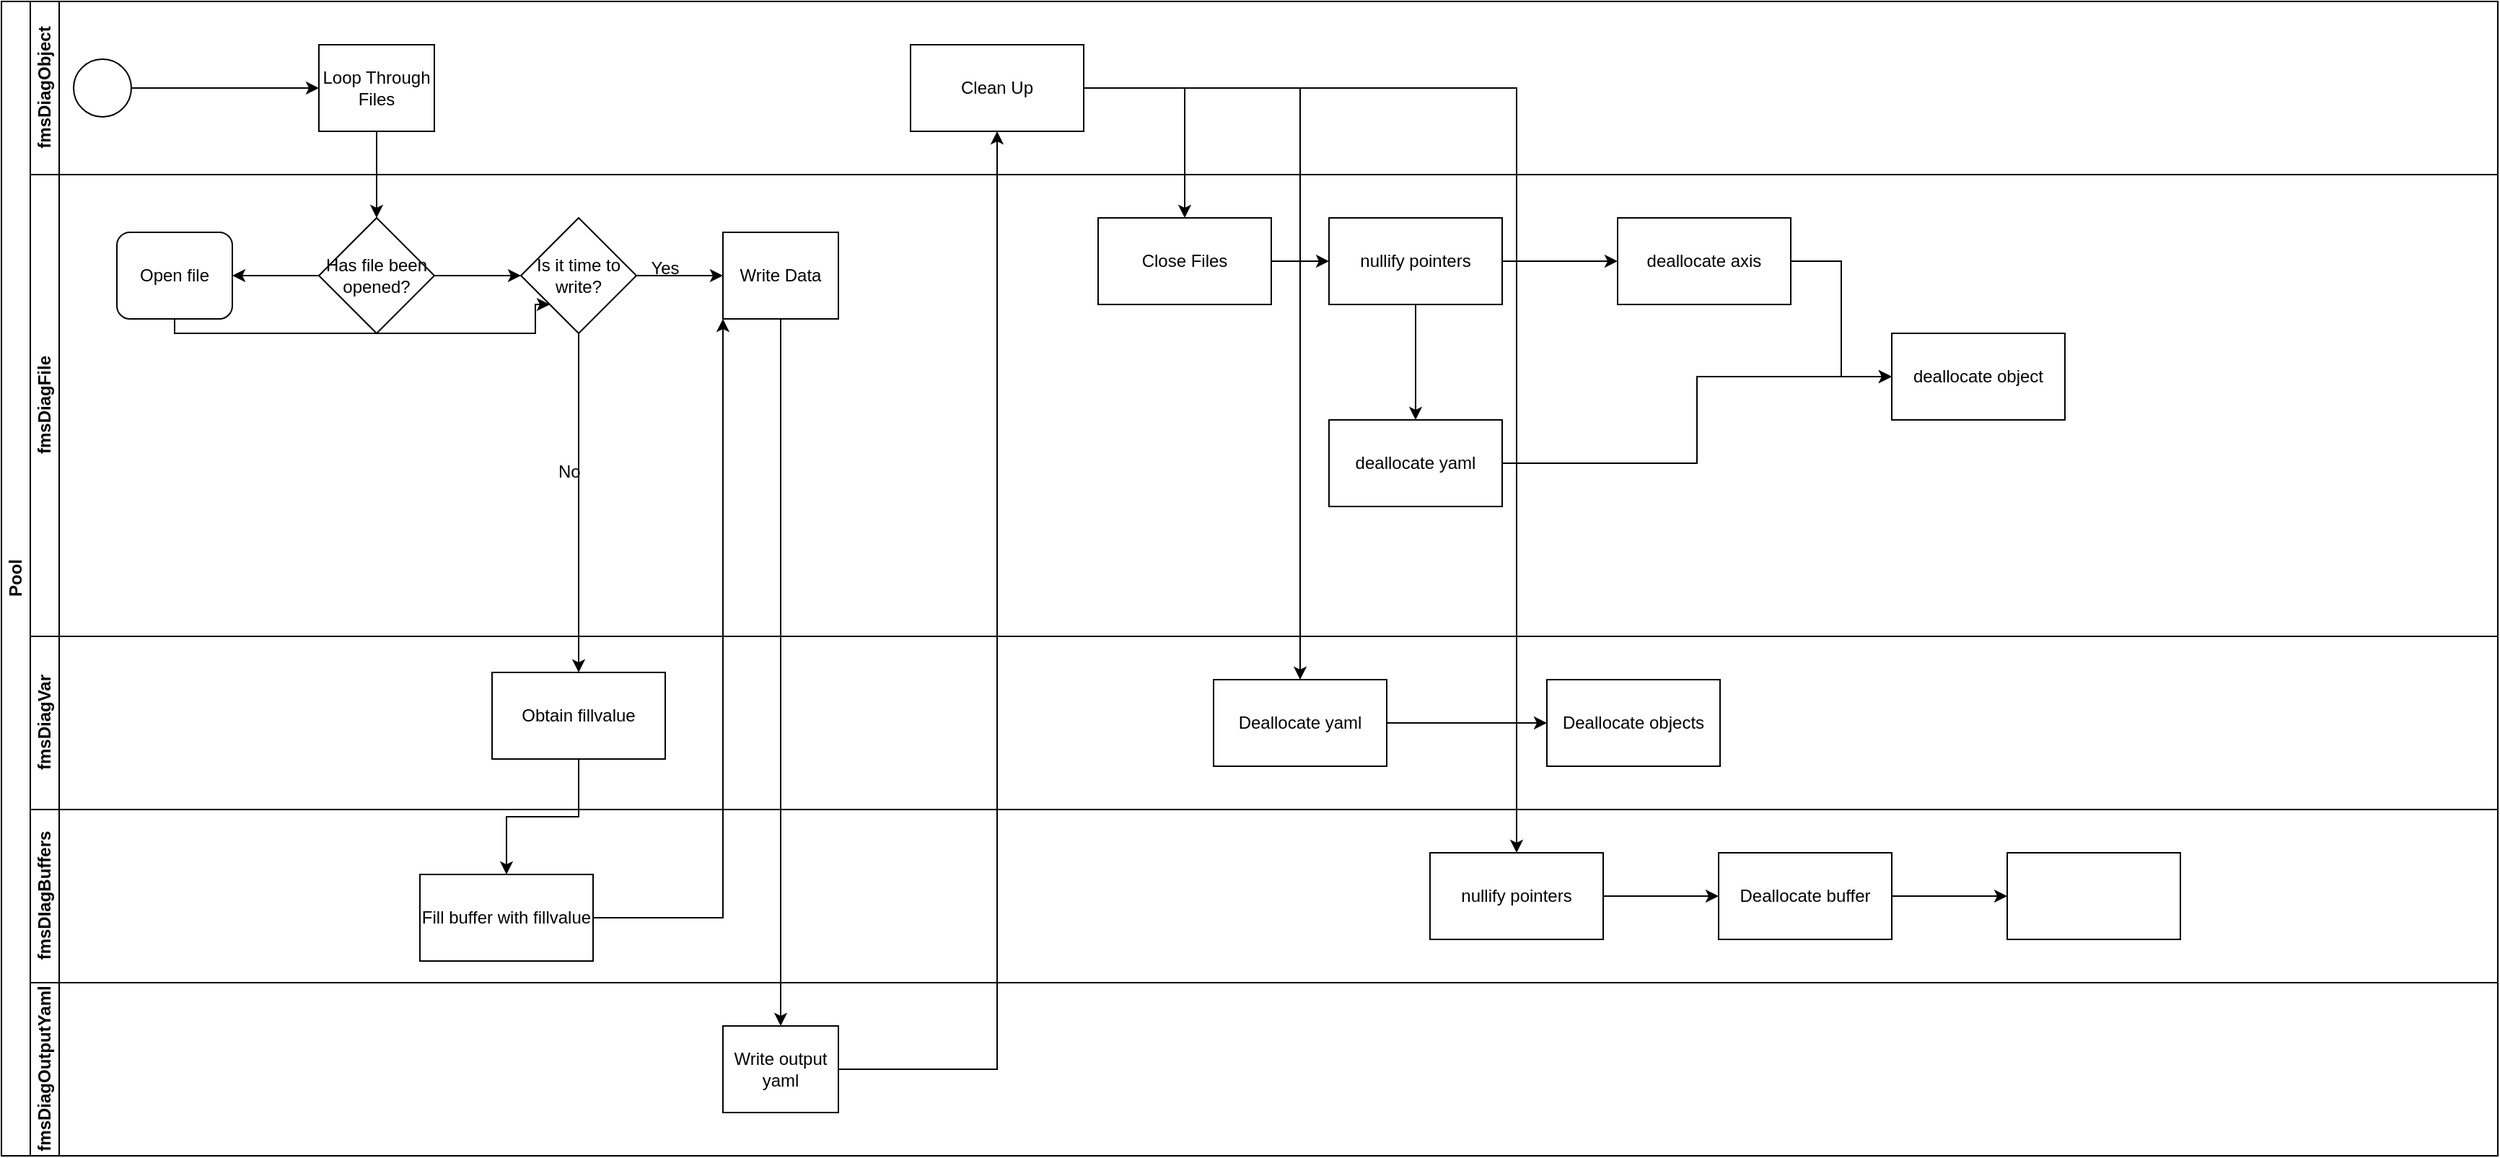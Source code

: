 <mxfile version="20.2.0" type="github">
  <diagram id="prtHgNgQTEPvFCAcTncT" name="Page-1">
    <mxGraphModel dx="1038" dy="587" grid="1" gridSize="10" guides="1" tooltips="1" connect="1" arrows="1" fold="1" page="1" pageScale="1" pageWidth="827" pageHeight="1169" math="0" shadow="0">
      <root>
        <mxCell id="0" />
        <mxCell id="1" parent="0" />
        <mxCell id="dNxyNK7c78bLwvsdeMH5-19" value="Pool" style="swimlane;html=1;childLayout=stackLayout;resizeParent=1;resizeParentMax=0;horizontal=0;startSize=20;horizontalStack=0;" parent="1" vertex="1">
          <mxGeometry x="170" y="120" width="1730" height="800" as="geometry" />
        </mxCell>
        <mxCell id="dNxyNK7c78bLwvsdeMH5-20" value="fmsDiagObject" style="swimlane;html=1;startSize=20;horizontal=0;" parent="dNxyNK7c78bLwvsdeMH5-19" vertex="1">
          <mxGeometry x="20" width="1710" height="120" as="geometry" />
        </mxCell>
        <mxCell id="dNxyNK7c78bLwvsdeMH5-25" value="" style="edgeStyle=orthogonalEdgeStyle;rounded=0;orthogonalLoop=1;jettySize=auto;html=1;" parent="dNxyNK7c78bLwvsdeMH5-20" source="dNxyNK7c78bLwvsdeMH5-23" target="dNxyNK7c78bLwvsdeMH5-24" edge="1">
          <mxGeometry relative="1" as="geometry" />
        </mxCell>
        <mxCell id="dNxyNK7c78bLwvsdeMH5-23" value="" style="ellipse;whiteSpace=wrap;html=1;" parent="dNxyNK7c78bLwvsdeMH5-20" vertex="1">
          <mxGeometry x="30" y="40" width="40" height="40" as="geometry" />
        </mxCell>
        <mxCell id="dNxyNK7c78bLwvsdeMH5-24" value="Loop Through Files" style="rounded=0;whiteSpace=wrap;html=1;fontFamily=Helvetica;fontSize=12;fontColor=#000000;align=center;" parent="dNxyNK7c78bLwvsdeMH5-20" vertex="1">
          <mxGeometry x="200" y="30" width="80" height="60" as="geometry" />
        </mxCell>
        <mxCell id="wH_0yImUamOByqjQu_it-44" value="Clean Up" style="whiteSpace=wrap;html=1;fontColor=#000000;rounded=0;" vertex="1" parent="dNxyNK7c78bLwvsdeMH5-20">
          <mxGeometry x="610" y="30" width="120" height="60" as="geometry" />
        </mxCell>
        <mxCell id="dNxyNK7c78bLwvsdeMH5-21" value="fmsDiagFile" style="swimlane;html=1;startSize=20;horizontal=0;" parent="dNxyNK7c78bLwvsdeMH5-19" vertex="1">
          <mxGeometry x="20" y="120" width="1710" height="320" as="geometry" />
        </mxCell>
        <mxCell id="wH_0yImUamOByqjQu_it-14" value="" style="edgeStyle=orthogonalEdgeStyle;rounded=0;orthogonalLoop=1;jettySize=auto;html=1;" edge="1" parent="dNxyNK7c78bLwvsdeMH5-21" source="wH_0yImUamOByqjQu_it-11" target="wH_0yImUamOByqjQu_it-13">
          <mxGeometry relative="1" as="geometry" />
        </mxCell>
        <mxCell id="wH_0yImUamOByqjQu_it-17" value="" style="edgeStyle=orthogonalEdgeStyle;rounded=0;orthogonalLoop=1;jettySize=auto;html=1;" edge="1" parent="dNxyNK7c78bLwvsdeMH5-21" source="wH_0yImUamOByqjQu_it-11">
          <mxGeometry relative="1" as="geometry">
            <mxPoint x="340" y="70" as="targetPoint" />
          </mxGeometry>
        </mxCell>
        <mxCell id="wH_0yImUamOByqjQu_it-11" value="Has file been opened?" style="rhombus;whiteSpace=wrap;html=1;" vertex="1" parent="dNxyNK7c78bLwvsdeMH5-21">
          <mxGeometry x="200" y="30" width="80" height="80" as="geometry" />
        </mxCell>
        <mxCell id="wH_0yImUamOByqjQu_it-19" style="edgeStyle=orthogonalEdgeStyle;rounded=0;orthogonalLoop=1;jettySize=auto;html=1;entryX=0;entryY=1;entryDx=0;entryDy=0;" edge="1" parent="dNxyNK7c78bLwvsdeMH5-21" source="wH_0yImUamOByqjQu_it-13" target="wH_0yImUamOByqjQu_it-20">
          <mxGeometry relative="1" as="geometry">
            <mxPoint x="380" y="110" as="targetPoint" />
            <Array as="points">
              <mxPoint x="100" y="110" />
              <mxPoint x="350" y="110" />
              <mxPoint x="350" y="90" />
            </Array>
          </mxGeometry>
        </mxCell>
        <mxCell id="wH_0yImUamOByqjQu_it-13" value="Open file" style="rounded=1;whiteSpace=wrap;html=1;" vertex="1" parent="dNxyNK7c78bLwvsdeMH5-21">
          <mxGeometry x="60" y="40" width="80" height="60" as="geometry" />
        </mxCell>
        <mxCell id="wH_0yImUamOByqjQu_it-34" value="" style="edgeStyle=orthogonalEdgeStyle;rounded=0;orthogonalLoop=1;jettySize=auto;html=1;" edge="1" parent="dNxyNK7c78bLwvsdeMH5-21" source="wH_0yImUamOByqjQu_it-20" target="wH_0yImUamOByqjQu_it-33">
          <mxGeometry relative="1" as="geometry" />
        </mxCell>
        <mxCell id="wH_0yImUamOByqjQu_it-20" value="Is it time to write?" style="rhombus;whiteSpace=wrap;html=1;" vertex="1" parent="dNxyNK7c78bLwvsdeMH5-21">
          <mxGeometry x="340" y="30" width="80" height="80" as="geometry" />
        </mxCell>
        <mxCell id="wH_0yImUamOByqjQu_it-33" value="Write Data" style="whiteSpace=wrap;html=1;" vertex="1" parent="dNxyNK7c78bLwvsdeMH5-21">
          <mxGeometry x="480" y="40" width="80" height="60" as="geometry" />
        </mxCell>
        <mxCell id="wH_0yImUamOByqjQu_it-35" value="Yes" style="text;html=1;strokeColor=none;fillColor=none;align=center;verticalAlign=middle;whiteSpace=wrap;rounded=0;" vertex="1" parent="dNxyNK7c78bLwvsdeMH5-21">
          <mxGeometry x="410" y="50" width="60" height="30" as="geometry" />
        </mxCell>
        <mxCell id="wH_0yImUamOByqjQu_it-39" value="No" style="text;strokeColor=none;fillColor=none;align=left;verticalAlign=middle;spacingLeft=4;spacingRight=4;overflow=hidden;points=[[0,0.5],[1,0.5]];portConstraint=eastwest;rotatable=0;" vertex="1" parent="dNxyNK7c78bLwvsdeMH5-21">
          <mxGeometry x="360" y="190" width="30" height="30" as="geometry" />
        </mxCell>
        <mxCell id="wH_0yImUamOByqjQu_it-57" value="" style="edgeStyle=orthogonalEdgeStyle;rounded=0;orthogonalLoop=1;jettySize=auto;html=1;" edge="1" parent="dNxyNK7c78bLwvsdeMH5-21" source="wH_0yImUamOByqjQu_it-46" target="wH_0yImUamOByqjQu_it-56">
          <mxGeometry relative="1" as="geometry" />
        </mxCell>
        <mxCell id="wH_0yImUamOByqjQu_it-46" value="Close Files" style="whiteSpace=wrap;html=1;fontColor=#000000;rounded=0;" vertex="1" parent="dNxyNK7c78bLwvsdeMH5-21">
          <mxGeometry x="740" y="30" width="120" height="60" as="geometry" />
        </mxCell>
        <mxCell id="wH_0yImUamOByqjQu_it-59" value="" style="edgeStyle=orthogonalEdgeStyle;rounded=0;orthogonalLoop=1;jettySize=auto;html=1;" edge="1" parent="dNxyNK7c78bLwvsdeMH5-21" source="wH_0yImUamOByqjQu_it-56" target="wH_0yImUamOByqjQu_it-58">
          <mxGeometry relative="1" as="geometry" />
        </mxCell>
        <mxCell id="wH_0yImUamOByqjQu_it-61" value="" style="edgeStyle=orthogonalEdgeStyle;rounded=0;orthogonalLoop=1;jettySize=auto;html=1;" edge="1" parent="dNxyNK7c78bLwvsdeMH5-21" source="wH_0yImUamOByqjQu_it-56" target="wH_0yImUamOByqjQu_it-60">
          <mxGeometry relative="1" as="geometry" />
        </mxCell>
        <mxCell id="wH_0yImUamOByqjQu_it-56" value="nullify pointers" style="whiteSpace=wrap;html=1;fontColor=#000000;rounded=0;" vertex="1" parent="dNxyNK7c78bLwvsdeMH5-21">
          <mxGeometry x="900" y="30" width="120" height="60" as="geometry" />
        </mxCell>
        <mxCell id="wH_0yImUamOByqjQu_it-64" style="edgeStyle=orthogonalEdgeStyle;rounded=0;orthogonalLoop=1;jettySize=auto;html=1;entryX=0;entryY=0.5;entryDx=0;entryDy=0;" edge="1" parent="dNxyNK7c78bLwvsdeMH5-21" source="wH_0yImUamOByqjQu_it-58" target="wH_0yImUamOByqjQu_it-62">
          <mxGeometry relative="1" as="geometry" />
        </mxCell>
        <mxCell id="wH_0yImUamOByqjQu_it-58" value="deallocate axis" style="whiteSpace=wrap;html=1;fontColor=#000000;rounded=0;" vertex="1" parent="dNxyNK7c78bLwvsdeMH5-21">
          <mxGeometry x="1100" y="30" width="120" height="60" as="geometry" />
        </mxCell>
        <mxCell id="wH_0yImUamOByqjQu_it-63" value="" style="edgeStyle=orthogonalEdgeStyle;rounded=0;orthogonalLoop=1;jettySize=auto;html=1;" edge="1" parent="dNxyNK7c78bLwvsdeMH5-21" source="wH_0yImUamOByqjQu_it-60" target="wH_0yImUamOByqjQu_it-62">
          <mxGeometry relative="1" as="geometry" />
        </mxCell>
        <mxCell id="wH_0yImUamOByqjQu_it-60" value="deallocate yaml" style="whiteSpace=wrap;html=1;fontColor=#000000;rounded=0;" vertex="1" parent="dNxyNK7c78bLwvsdeMH5-21">
          <mxGeometry x="900" y="170" width="120" height="60" as="geometry" />
        </mxCell>
        <mxCell id="wH_0yImUamOByqjQu_it-62" value="deallocate object" style="whiteSpace=wrap;html=1;fontColor=#000000;rounded=0;" vertex="1" parent="dNxyNK7c78bLwvsdeMH5-21">
          <mxGeometry x="1290" y="110" width="120" height="60" as="geometry" />
        </mxCell>
        <mxCell id="wH_0yImUamOByqjQu_it-1" value="fmsDiagVar" style="swimlane;html=1;startSize=20;horizontal=0;" vertex="1" parent="dNxyNK7c78bLwvsdeMH5-19">
          <mxGeometry x="20" y="440" width="1710" height="120" as="geometry" />
        </mxCell>
        <mxCell id="wH_0yImUamOByqjQu_it-37" value="Obtain fillvalue" style="whiteSpace=wrap;html=1;" vertex="1" parent="wH_0yImUamOByqjQu_it-1">
          <mxGeometry x="320" y="25" width="120" height="60" as="geometry" />
        </mxCell>
        <mxCell id="wH_0yImUamOByqjQu_it-53" value="" style="edgeStyle=orthogonalEdgeStyle;rounded=0;orthogonalLoop=1;jettySize=auto;html=1;" edge="1" parent="wH_0yImUamOByqjQu_it-1" source="wH_0yImUamOByqjQu_it-48" target="wH_0yImUamOByqjQu_it-52">
          <mxGeometry relative="1" as="geometry" />
        </mxCell>
        <mxCell id="wH_0yImUamOByqjQu_it-48" value="Deallocate yaml" style="whiteSpace=wrap;html=1;fontColor=#000000;rounded=0;" vertex="1" parent="wH_0yImUamOByqjQu_it-1">
          <mxGeometry x="820" y="30" width="120" height="60" as="geometry" />
        </mxCell>
        <mxCell id="wH_0yImUamOByqjQu_it-52" value="Deallocate objects" style="whiteSpace=wrap;html=1;fontColor=#000000;rounded=0;" vertex="1" parent="wH_0yImUamOByqjQu_it-1">
          <mxGeometry x="1051" y="30" width="120" height="60" as="geometry" />
        </mxCell>
        <mxCell id="wH_0yImUamOByqjQu_it-5" value="fmsDIagBuffers" style="swimlane;html=1;startSize=20;horizontal=0;" vertex="1" parent="dNxyNK7c78bLwvsdeMH5-19">
          <mxGeometry x="20" y="560" width="1710" height="120" as="geometry" />
        </mxCell>
        <mxCell id="wH_0yImUamOByqjQu_it-55" value="" style="edgeStyle=orthogonalEdgeStyle;rounded=0;orthogonalLoop=1;jettySize=auto;html=1;" edge="1" parent="wH_0yImUamOByqjQu_it-5" source="wH_0yImUamOByqjQu_it-50" target="wH_0yImUamOByqjQu_it-54">
          <mxGeometry relative="1" as="geometry" />
        </mxCell>
        <mxCell id="wH_0yImUamOByqjQu_it-50" value="nullify pointers" style="whiteSpace=wrap;html=1;fontColor=#000000;rounded=0;" vertex="1" parent="wH_0yImUamOByqjQu_it-5">
          <mxGeometry x="970" y="30" width="120" height="60" as="geometry" />
        </mxCell>
        <mxCell id="wH_0yImUamOByqjQu_it-66" value="" style="edgeStyle=orthogonalEdgeStyle;rounded=0;orthogonalLoop=1;jettySize=auto;html=1;" edge="1" parent="wH_0yImUamOByqjQu_it-5" source="wH_0yImUamOByqjQu_it-54" target="wH_0yImUamOByqjQu_it-65">
          <mxGeometry relative="1" as="geometry" />
        </mxCell>
        <mxCell id="wH_0yImUamOByqjQu_it-54" value="Deallocate buffer" style="whiteSpace=wrap;html=1;fontColor=#000000;rounded=0;" vertex="1" parent="wH_0yImUamOByqjQu_it-5">
          <mxGeometry x="1170" y="30" width="120" height="60" as="geometry" />
        </mxCell>
        <mxCell id="wH_0yImUamOByqjQu_it-65" value="" style="whiteSpace=wrap;html=1;fontColor=#000000;rounded=0;" vertex="1" parent="wH_0yImUamOByqjQu_it-5">
          <mxGeometry x="1370" y="30" width="120" height="60" as="geometry" />
        </mxCell>
        <mxCell id="dNxyNK7c78bLwvsdeMH5-22" value="fmsDiagOutputYaml" style="swimlane;html=1;startSize=20;horizontal=0;" parent="dNxyNK7c78bLwvsdeMH5-19" vertex="1">
          <mxGeometry x="20" y="680" width="1710" height="120" as="geometry" />
        </mxCell>
        <mxCell id="dNxyNK7c78bLwvsdeMH5-34" value="Write output yaml" style="rounded=0;whiteSpace=wrap;html=1;fontFamily=Helvetica;fontSize=12;fontColor=#000000;align=center;" parent="dNxyNK7c78bLwvsdeMH5-22" vertex="1">
          <mxGeometry x="480" y="30" width="80" height="60" as="geometry" />
        </mxCell>
        <mxCell id="wH_0yImUamOByqjQu_it-15" value="" style="edgeStyle=orthogonalEdgeStyle;rounded=0;orthogonalLoop=1;jettySize=auto;html=1;" edge="1" parent="dNxyNK7c78bLwvsdeMH5-19" source="dNxyNK7c78bLwvsdeMH5-24" target="wH_0yImUamOByqjQu_it-11">
          <mxGeometry relative="1" as="geometry" />
        </mxCell>
        <mxCell id="wH_0yImUamOByqjQu_it-36" style="edgeStyle=orthogonalEdgeStyle;rounded=0;orthogonalLoop=1;jettySize=auto;html=1;entryX=0.5;entryY=0;entryDx=0;entryDy=0;" edge="1" parent="dNxyNK7c78bLwvsdeMH5-19" source="wH_0yImUamOByqjQu_it-33" target="dNxyNK7c78bLwvsdeMH5-34">
          <mxGeometry relative="1" as="geometry">
            <mxPoint x="540" y="530" as="targetPoint" />
            <Array as="points">
              <mxPoint x="540" y="540" />
              <mxPoint x="540" y="540" />
            </Array>
          </mxGeometry>
        </mxCell>
        <mxCell id="wH_0yImUamOByqjQu_it-38" value="" style="edgeStyle=orthogonalEdgeStyle;rounded=0;orthogonalLoop=1;jettySize=auto;html=1;" edge="1" parent="dNxyNK7c78bLwvsdeMH5-19" source="wH_0yImUamOByqjQu_it-20" target="wH_0yImUamOByqjQu_it-37">
          <mxGeometry relative="1" as="geometry" />
        </mxCell>
        <mxCell id="wH_0yImUamOByqjQu_it-45" value="" style="edgeStyle=orthogonalEdgeStyle;rounded=0;orthogonalLoop=1;jettySize=auto;html=1;" edge="1" parent="dNxyNK7c78bLwvsdeMH5-19" source="dNxyNK7c78bLwvsdeMH5-34" target="wH_0yImUamOByqjQu_it-44">
          <mxGeometry relative="1" as="geometry" />
        </mxCell>
        <mxCell id="wH_0yImUamOByqjQu_it-47" value="" style="edgeStyle=orthogonalEdgeStyle;rounded=0;orthogonalLoop=1;jettySize=auto;html=1;" edge="1" parent="dNxyNK7c78bLwvsdeMH5-19" source="wH_0yImUamOByqjQu_it-44" target="wH_0yImUamOByqjQu_it-46">
          <mxGeometry relative="1" as="geometry" />
        </mxCell>
        <mxCell id="wH_0yImUamOByqjQu_it-49" value="" style="edgeStyle=orthogonalEdgeStyle;rounded=0;orthogonalLoop=1;jettySize=auto;html=1;" edge="1" parent="dNxyNK7c78bLwvsdeMH5-19" source="wH_0yImUamOByqjQu_it-44" target="wH_0yImUamOByqjQu_it-48">
          <mxGeometry relative="1" as="geometry" />
        </mxCell>
        <mxCell id="wH_0yImUamOByqjQu_it-51" value="" style="edgeStyle=orthogonalEdgeStyle;rounded=0;orthogonalLoop=1;jettySize=auto;html=1;" edge="1" parent="dNxyNK7c78bLwvsdeMH5-19" source="wH_0yImUamOByqjQu_it-44" target="wH_0yImUamOByqjQu_it-50">
          <mxGeometry relative="1" as="geometry" />
        </mxCell>
        <mxCell id="wH_0yImUamOByqjQu_it-43" style="edgeStyle=orthogonalEdgeStyle;rounded=0;orthogonalLoop=1;jettySize=auto;html=1;entryX=0;entryY=1;entryDx=0;entryDy=0;" edge="1" parent="1" source="wH_0yImUamOByqjQu_it-41" target="wH_0yImUamOByqjQu_it-33">
          <mxGeometry relative="1" as="geometry" />
        </mxCell>
        <mxCell id="wH_0yImUamOByqjQu_it-41" value="Fill buffer with fillvalue" style="whiteSpace=wrap;html=1;" vertex="1" parent="1">
          <mxGeometry x="460" y="725" width="120" height="60" as="geometry" />
        </mxCell>
        <mxCell id="wH_0yImUamOByqjQu_it-42" value="" style="edgeStyle=orthogonalEdgeStyle;rounded=0;orthogonalLoop=1;jettySize=auto;html=1;" edge="1" parent="1" source="wH_0yImUamOByqjQu_it-37" target="wH_0yImUamOByqjQu_it-41">
          <mxGeometry relative="1" as="geometry" />
        </mxCell>
      </root>
    </mxGraphModel>
  </diagram>
</mxfile>
